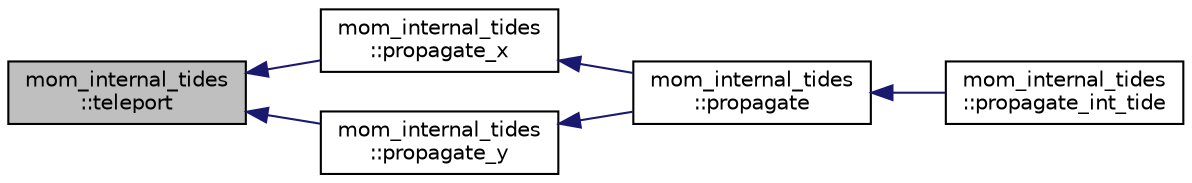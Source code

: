digraph "mom_internal_tides::teleport"
{
 // INTERACTIVE_SVG=YES
  edge [fontname="Helvetica",fontsize="10",labelfontname="Helvetica",labelfontsize="10"];
  node [fontname="Helvetica",fontsize="10",shape=record];
  rankdir="LR";
  Node116 [label="mom_internal_tides\l::teleport",height=0.2,width=0.4,color="black", fillcolor="grey75", style="filled", fontcolor="black"];
  Node116 -> Node117 [dir="back",color="midnightblue",fontsize="10",style="solid",fontname="Helvetica"];
  Node117 [label="mom_internal_tides\l::propagate_x",height=0.2,width=0.4,color="black", fillcolor="white", style="filled",URL="$namespacemom__internal__tides.html#a487e6cad7cea4c5095f198c236628d6d"];
  Node117 -> Node118 [dir="back",color="midnightblue",fontsize="10",style="solid",fontname="Helvetica"];
  Node118 [label="mom_internal_tides\l::propagate",height=0.2,width=0.4,color="black", fillcolor="white", style="filled",URL="$namespacemom__internal__tides.html#a22caa92b67ed4077ce78eac34d15b14d",tooltip="This subroutine does refraction on the internal waves at a single frequency. "];
  Node118 -> Node119 [dir="back",color="midnightblue",fontsize="10",style="solid",fontname="Helvetica"];
  Node119 [label="mom_internal_tides\l::propagate_int_tide",height=0.2,width=0.4,color="black", fillcolor="white", style="filled",URL="$namespacemom__internal__tides.html#a6cae26da43d0539e8ac959105cf125c2",tooltip="This subroutine calls other subroutines in this file that are needed to refract, propagate, and dissipate energy density of the internal tide. "];
  Node116 -> Node120 [dir="back",color="midnightblue",fontsize="10",style="solid",fontname="Helvetica"];
  Node120 [label="mom_internal_tides\l::propagate_y",height=0.2,width=0.4,color="black", fillcolor="white", style="filled",URL="$namespacemom__internal__tides.html#a5f63667c6d87b8ae6d51076ea2942aca"];
  Node120 -> Node118 [dir="back",color="midnightblue",fontsize="10",style="solid",fontname="Helvetica"];
}
